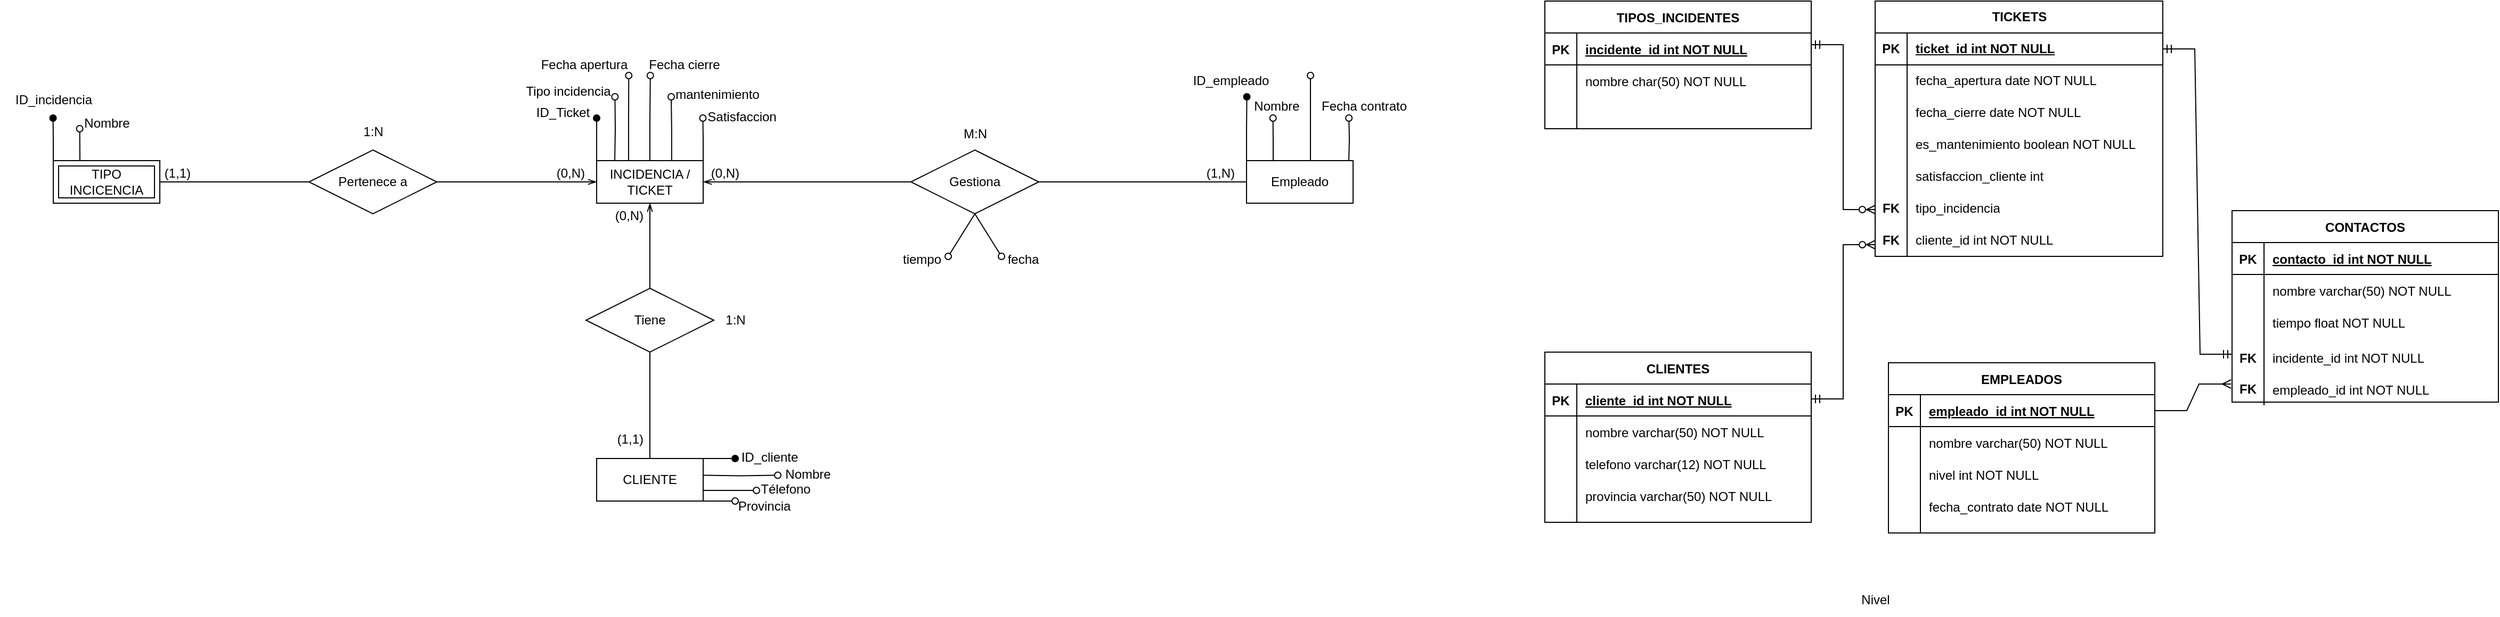 <mxfile version="26.0.16">
  <diagram id="R2lEEEUBdFMjLlhIrx00" name="Page-1">
    <mxGraphModel dx="2575" dy="442" grid="1" gridSize="10" guides="1" tooltips="1" connect="1" arrows="1" fold="1" page="1" pageScale="1" pageWidth="850" pageHeight="1100" math="0" shadow="0" extFonts="Permanent Marker^https://fonts.googleapis.com/css?family=Permanent+Marker">
      <root>
        <mxCell id="0" />
        <mxCell id="1" parent="0" />
        <mxCell id="C-vyLk0tnHw3VtMMgP7b-2" value="CLIENTES" style="shape=table;startSize=30;container=1;collapsible=1;childLayout=tableLayout;fixedRows=1;rowLines=0;fontStyle=1;align=center;resizeLast=1;" parent="1" vertex="1">
          <mxGeometry x="-200" y="430" width="250" height="160" as="geometry" />
        </mxCell>
        <mxCell id="C-vyLk0tnHw3VtMMgP7b-3" value="" style="shape=partialRectangle;collapsible=0;dropTarget=0;pointerEvents=0;fillColor=none;points=[[0,0.5],[1,0.5]];portConstraint=eastwest;top=0;left=0;right=0;bottom=1;" parent="C-vyLk0tnHw3VtMMgP7b-2" vertex="1">
          <mxGeometry y="30" width="250" height="30" as="geometry" />
        </mxCell>
        <mxCell id="C-vyLk0tnHw3VtMMgP7b-4" value="PK" style="shape=partialRectangle;overflow=hidden;connectable=0;fillColor=none;top=0;left=0;bottom=0;right=0;fontStyle=1;" parent="C-vyLk0tnHw3VtMMgP7b-3" vertex="1">
          <mxGeometry width="30" height="30" as="geometry">
            <mxRectangle width="30" height="30" as="alternateBounds" />
          </mxGeometry>
        </mxCell>
        <mxCell id="C-vyLk0tnHw3VtMMgP7b-5" value="cliente_id int NOT NULL" style="shape=partialRectangle;overflow=hidden;connectable=0;fillColor=none;top=0;left=0;bottom=0;right=0;align=left;spacingLeft=6;fontStyle=5;" parent="C-vyLk0tnHw3VtMMgP7b-3" vertex="1">
          <mxGeometry x="30" width="220" height="30" as="geometry">
            <mxRectangle width="220" height="30" as="alternateBounds" />
          </mxGeometry>
        </mxCell>
        <mxCell id="C-vyLk0tnHw3VtMMgP7b-6" value="" style="shape=partialRectangle;collapsible=0;dropTarget=0;pointerEvents=0;fillColor=none;points=[[0,0.5],[1,0.5]];portConstraint=eastwest;top=0;left=0;right=0;bottom=0;" parent="C-vyLk0tnHw3VtMMgP7b-2" vertex="1">
          <mxGeometry y="60" width="250" height="30" as="geometry" />
        </mxCell>
        <mxCell id="C-vyLk0tnHw3VtMMgP7b-7" value="" style="shape=partialRectangle;overflow=hidden;connectable=0;fillColor=none;top=0;left=0;bottom=0;right=0;" parent="C-vyLk0tnHw3VtMMgP7b-6" vertex="1">
          <mxGeometry width="30" height="30" as="geometry">
            <mxRectangle width="30" height="30" as="alternateBounds" />
          </mxGeometry>
        </mxCell>
        <mxCell id="C-vyLk0tnHw3VtMMgP7b-8" value="nombre varchar(50) NOT NULL" style="shape=partialRectangle;overflow=hidden;connectable=0;fillColor=none;top=0;left=0;bottom=0;right=0;align=left;spacingLeft=6;" parent="C-vyLk0tnHw3VtMMgP7b-6" vertex="1">
          <mxGeometry x="30" width="220" height="30" as="geometry">
            <mxRectangle width="220" height="30" as="alternateBounds" />
          </mxGeometry>
        </mxCell>
        <mxCell id="C-vyLk0tnHw3VtMMgP7b-9" value="" style="shape=partialRectangle;collapsible=0;dropTarget=0;pointerEvents=0;fillColor=none;points=[[0,0.5],[1,0.5]];portConstraint=eastwest;top=0;left=0;right=0;bottom=0;" parent="C-vyLk0tnHw3VtMMgP7b-2" vertex="1">
          <mxGeometry y="90" width="250" height="30" as="geometry" />
        </mxCell>
        <mxCell id="C-vyLk0tnHw3VtMMgP7b-10" value="" style="shape=partialRectangle;overflow=hidden;connectable=0;fillColor=none;top=0;left=0;bottom=0;right=0;" parent="C-vyLk0tnHw3VtMMgP7b-9" vertex="1">
          <mxGeometry width="30" height="30" as="geometry">
            <mxRectangle width="30" height="30" as="alternateBounds" />
          </mxGeometry>
        </mxCell>
        <mxCell id="C-vyLk0tnHw3VtMMgP7b-11" value="telefono varchar(12) NOT NULL" style="shape=partialRectangle;overflow=hidden;connectable=0;fillColor=none;top=0;left=0;bottom=0;right=0;align=left;spacingLeft=6;" parent="C-vyLk0tnHw3VtMMgP7b-9" vertex="1">
          <mxGeometry x="30" width="220" height="30" as="geometry">
            <mxRectangle width="220" height="30" as="alternateBounds" />
          </mxGeometry>
        </mxCell>
        <mxCell id="B4G8lq1qEsqxErbtGo6q-1" value="TICKETS" style="shape=table;startSize=30;container=1;collapsible=1;childLayout=tableLayout;fixedRows=1;rowLines=0;fontStyle=1;align=center;resizeLast=1;html=1;" parent="1" vertex="1">
          <mxGeometry x="110" y="100" width="270" height="240" as="geometry" />
        </mxCell>
        <mxCell id="B4G8lq1qEsqxErbtGo6q-2" value="" style="shape=tableRow;horizontal=0;startSize=0;swimlaneHead=0;swimlaneBody=0;fillColor=none;collapsible=0;dropTarget=0;points=[[0,0.5],[1,0.5]];portConstraint=eastwest;top=0;left=0;right=0;bottom=1;" parent="B4G8lq1qEsqxErbtGo6q-1" vertex="1">
          <mxGeometry y="30" width="270" height="30" as="geometry" />
        </mxCell>
        <mxCell id="B4G8lq1qEsqxErbtGo6q-3" value="PK" style="shape=partialRectangle;connectable=0;fillColor=none;top=0;left=0;bottom=0;right=0;fontStyle=1;overflow=hidden;whiteSpace=wrap;html=1;" parent="B4G8lq1qEsqxErbtGo6q-2" vertex="1">
          <mxGeometry width="30" height="30" as="geometry">
            <mxRectangle width="30" height="30" as="alternateBounds" />
          </mxGeometry>
        </mxCell>
        <mxCell id="B4G8lq1qEsqxErbtGo6q-4" value="ticket_id int NOT NULL" style="shape=partialRectangle;connectable=0;fillColor=none;top=0;left=0;bottom=0;right=0;align=left;spacingLeft=6;fontStyle=5;overflow=hidden;whiteSpace=wrap;html=1;" parent="B4G8lq1qEsqxErbtGo6q-2" vertex="1">
          <mxGeometry x="30" width="240" height="30" as="geometry">
            <mxRectangle width="240" height="30" as="alternateBounds" />
          </mxGeometry>
        </mxCell>
        <mxCell id="B4G8lq1qEsqxErbtGo6q-5" value="" style="shape=tableRow;horizontal=0;startSize=0;swimlaneHead=0;swimlaneBody=0;fillColor=none;collapsible=0;dropTarget=0;points=[[0,0.5],[1,0.5]];portConstraint=eastwest;top=0;left=0;right=0;bottom=0;" parent="B4G8lq1qEsqxErbtGo6q-1" vertex="1">
          <mxGeometry y="60" width="270" height="30" as="geometry" />
        </mxCell>
        <mxCell id="B4G8lq1qEsqxErbtGo6q-6" value="" style="shape=partialRectangle;connectable=0;fillColor=none;top=0;left=0;bottom=0;right=0;editable=1;overflow=hidden;whiteSpace=wrap;html=1;" parent="B4G8lq1qEsqxErbtGo6q-5" vertex="1">
          <mxGeometry width="30" height="30" as="geometry">
            <mxRectangle width="30" height="30" as="alternateBounds" />
          </mxGeometry>
        </mxCell>
        <mxCell id="B4G8lq1qEsqxErbtGo6q-7" value="fecha_apertura date NOT NULL" style="shape=partialRectangle;connectable=0;fillColor=none;top=0;left=0;bottom=0;right=0;align=left;spacingLeft=6;overflow=hidden;whiteSpace=wrap;html=1;" parent="B4G8lq1qEsqxErbtGo6q-5" vertex="1">
          <mxGeometry x="30" width="240" height="30" as="geometry">
            <mxRectangle width="240" height="30" as="alternateBounds" />
          </mxGeometry>
        </mxCell>
        <mxCell id="B4G8lq1qEsqxErbtGo6q-8" value="" style="shape=tableRow;horizontal=0;startSize=0;swimlaneHead=0;swimlaneBody=0;fillColor=none;collapsible=0;dropTarget=0;points=[[0,0.5],[1,0.5]];portConstraint=eastwest;top=0;left=0;right=0;bottom=0;" parent="B4G8lq1qEsqxErbtGo6q-1" vertex="1">
          <mxGeometry y="90" width="270" height="30" as="geometry" />
        </mxCell>
        <mxCell id="B4G8lq1qEsqxErbtGo6q-9" value="" style="shape=partialRectangle;connectable=0;fillColor=none;top=0;left=0;bottom=0;right=0;editable=1;overflow=hidden;whiteSpace=wrap;html=1;" parent="B4G8lq1qEsqxErbtGo6q-8" vertex="1">
          <mxGeometry width="30" height="30" as="geometry">
            <mxRectangle width="30" height="30" as="alternateBounds" />
          </mxGeometry>
        </mxCell>
        <mxCell id="B4G8lq1qEsqxErbtGo6q-10" value="fecha_cierre date NOT NULL" style="shape=partialRectangle;connectable=0;fillColor=none;top=0;left=0;bottom=0;right=0;align=left;spacingLeft=6;overflow=hidden;whiteSpace=wrap;html=1;" parent="B4G8lq1qEsqxErbtGo6q-8" vertex="1">
          <mxGeometry x="30" width="240" height="30" as="geometry">
            <mxRectangle width="240" height="30" as="alternateBounds" />
          </mxGeometry>
        </mxCell>
        <mxCell id="B4G8lq1qEsqxErbtGo6q-11" value="" style="shape=tableRow;horizontal=0;startSize=0;swimlaneHead=0;swimlaneBody=0;fillColor=none;collapsible=0;dropTarget=0;points=[[0,0.5],[1,0.5]];portConstraint=eastwest;top=0;left=0;right=0;bottom=0;" parent="B4G8lq1qEsqxErbtGo6q-1" vertex="1">
          <mxGeometry y="120" width="270" height="30" as="geometry" />
        </mxCell>
        <mxCell id="B4G8lq1qEsqxErbtGo6q-12" value="" style="shape=partialRectangle;connectable=0;fillColor=none;top=0;left=0;bottom=0;right=0;editable=1;overflow=hidden;whiteSpace=wrap;html=1;" parent="B4G8lq1qEsqxErbtGo6q-11" vertex="1">
          <mxGeometry width="30" height="30" as="geometry">
            <mxRectangle width="30" height="30" as="alternateBounds" />
          </mxGeometry>
        </mxCell>
        <mxCell id="B4G8lq1qEsqxErbtGo6q-13" value="es_mantenimiento boolean NOT NULL" style="shape=partialRectangle;connectable=0;fillColor=none;top=0;left=0;bottom=0;right=0;align=left;spacingLeft=6;overflow=hidden;whiteSpace=wrap;html=1;" parent="B4G8lq1qEsqxErbtGo6q-11" vertex="1">
          <mxGeometry x="30" width="240" height="30" as="geometry">
            <mxRectangle width="240" height="30" as="alternateBounds" />
          </mxGeometry>
        </mxCell>
        <mxCell id="B4G8lq1qEsqxErbtGo6q-14" value="" style="shape=tableRow;horizontal=0;startSize=0;swimlaneHead=0;swimlaneBody=0;fillColor=none;collapsible=0;dropTarget=0;points=[[0,0.5],[1,0.5]];portConstraint=eastwest;top=0;left=0;right=0;bottom=0;" parent="1" vertex="1">
          <mxGeometry x="110" y="250" width="270" height="30" as="geometry" />
        </mxCell>
        <mxCell id="B4G8lq1qEsqxErbtGo6q-15" value="" style="shape=partialRectangle;connectable=0;fillColor=none;top=0;left=0;bottom=0;right=0;editable=1;overflow=hidden;whiteSpace=wrap;html=1;" parent="B4G8lq1qEsqxErbtGo6q-14" vertex="1">
          <mxGeometry width="30" height="30" as="geometry">
            <mxRectangle width="30" height="30" as="alternateBounds" />
          </mxGeometry>
        </mxCell>
        <mxCell id="B4G8lq1qEsqxErbtGo6q-16" value="satisfaccion_cliente int" style="shape=partialRectangle;connectable=0;fillColor=none;top=0;left=0;bottom=0;right=0;align=left;spacingLeft=6;overflow=hidden;whiteSpace=wrap;html=1;" parent="B4G8lq1qEsqxErbtGo6q-14" vertex="1">
          <mxGeometry x="30" width="240" height="30" as="geometry">
            <mxRectangle width="240" height="30" as="alternateBounds" />
          </mxGeometry>
        </mxCell>
        <mxCell id="B4G8lq1qEsqxErbtGo6q-17" value="" style="line;strokeWidth=1;rotatable=0;dashed=0;labelPosition=right;align=left;verticalAlign=middle;spacingTop=0;spacingLeft=6;points=[];portConstraint=eastwest;direction=south;" parent="1" vertex="1">
          <mxGeometry x="105" y="250" width="70" height="90" as="geometry" />
        </mxCell>
        <mxCell id="B4G8lq1qEsqxErbtGo6q-18" value="tipo_incidencia" style="shape=partialRectangle;connectable=0;fillColor=none;top=0;left=0;bottom=0;right=0;align=left;spacingLeft=6;overflow=hidden;whiteSpace=wrap;html=1;" parent="1" vertex="1">
          <mxGeometry x="140" y="280" width="240" height="30" as="geometry">
            <mxRectangle width="240" height="30" as="alternateBounds" />
          </mxGeometry>
        </mxCell>
        <mxCell id="B4G8lq1qEsqxErbtGo6q-19" value="FK" style="shape=partialRectangle;connectable=0;fillColor=none;top=0;left=0;bottom=0;right=0;fontStyle=1;overflow=hidden;whiteSpace=wrap;html=1;" parent="1" vertex="1">
          <mxGeometry x="110" y="280" width="30" height="30" as="geometry">
            <mxRectangle width="30" height="30" as="alternateBounds" />
          </mxGeometry>
        </mxCell>
        <mxCell id="B4G8lq1qEsqxErbtGo6q-20" value="cliente_id int NOT NULL" style="shape=partialRectangle;connectable=0;fillColor=none;top=0;left=0;bottom=0;right=0;align=left;spacingLeft=6;overflow=hidden;whiteSpace=wrap;html=1;" parent="1" vertex="1">
          <mxGeometry x="140" y="310" width="240" height="30" as="geometry">
            <mxRectangle width="240" height="30" as="alternateBounds" />
          </mxGeometry>
        </mxCell>
        <mxCell id="B4G8lq1qEsqxErbtGo6q-25" value="FK" style="shape=partialRectangle;connectable=0;fillColor=none;top=0;left=0;bottom=0;right=0;fontStyle=1;overflow=hidden;whiteSpace=wrap;html=1;" parent="1" vertex="1">
          <mxGeometry x="110" y="310" width="30" height="30" as="geometry">
            <mxRectangle width="30" height="30" as="alternateBounds" />
          </mxGeometry>
        </mxCell>
        <mxCell id="B4G8lq1qEsqxErbtGo6q-29" value="" style="edgeStyle=entityRelationEdgeStyle;fontSize=12;html=1;endArrow=ERzeroToMany;startArrow=ERmandOne;rounded=0;exitX=1;exitY=0.5;exitDx=0;exitDy=0;" parent="1" edge="1">
          <mxGeometry width="100" height="100" relative="1" as="geometry">
            <mxPoint x="50" y="474.0" as="sourcePoint" />
            <mxPoint x="110" y="329" as="targetPoint" />
            <Array as="points">
              <mxPoint x="185" y="299.0" />
              <mxPoint x="100" y="279.0" />
            </Array>
          </mxGeometry>
        </mxCell>
        <mxCell id="B4G8lq1qEsqxErbtGo6q-30" value="" style="line;strokeWidth=1;rotatable=0;dashed=0;labelPosition=right;align=left;verticalAlign=middle;spacingTop=0;spacingLeft=6;points=[];portConstraint=eastwest;direction=south;" parent="1" vertex="1">
          <mxGeometry x="-205" y="500" width="70" height="90" as="geometry" />
        </mxCell>
        <mxCell id="B4G8lq1qEsqxErbtGo6q-31" value="provincia varchar(50) NOT NULL" style="shape=partialRectangle;overflow=hidden;connectable=0;fillColor=none;top=0;left=0;bottom=0;right=0;align=left;spacingLeft=6;" parent="1" vertex="1">
          <mxGeometry x="-170" y="550" width="220" height="30" as="geometry">
            <mxRectangle width="220" height="30" as="alternateBounds" />
          </mxGeometry>
        </mxCell>
        <mxCell id="B4G8lq1qEsqxErbtGo6q-32" value="EMPLEADOS" style="shape=table;startSize=30;container=1;collapsible=1;childLayout=tableLayout;fixedRows=1;rowLines=0;fontStyle=1;align=center;resizeLast=1;" parent="1" vertex="1">
          <mxGeometry x="122.5" y="440" width="250" height="160" as="geometry" />
        </mxCell>
        <mxCell id="B4G8lq1qEsqxErbtGo6q-33" value="" style="shape=partialRectangle;collapsible=0;dropTarget=0;pointerEvents=0;fillColor=none;points=[[0,0.5],[1,0.5]];portConstraint=eastwest;top=0;left=0;right=0;bottom=1;" parent="B4G8lq1qEsqxErbtGo6q-32" vertex="1">
          <mxGeometry y="30" width="250" height="30" as="geometry" />
        </mxCell>
        <mxCell id="B4G8lq1qEsqxErbtGo6q-34" value="PK" style="shape=partialRectangle;overflow=hidden;connectable=0;fillColor=none;top=0;left=0;bottom=0;right=0;fontStyle=1;" parent="B4G8lq1qEsqxErbtGo6q-33" vertex="1">
          <mxGeometry width="30" height="30" as="geometry">
            <mxRectangle width="30" height="30" as="alternateBounds" />
          </mxGeometry>
        </mxCell>
        <mxCell id="B4G8lq1qEsqxErbtGo6q-35" value="empleado_id int NOT NULL" style="shape=partialRectangle;overflow=hidden;connectable=0;fillColor=none;top=0;left=0;bottom=0;right=0;align=left;spacingLeft=6;fontStyle=5;" parent="B4G8lq1qEsqxErbtGo6q-33" vertex="1">
          <mxGeometry x="30" width="220" height="30" as="geometry">
            <mxRectangle width="220" height="30" as="alternateBounds" />
          </mxGeometry>
        </mxCell>
        <mxCell id="B4G8lq1qEsqxErbtGo6q-36" value="" style="shape=partialRectangle;collapsible=0;dropTarget=0;pointerEvents=0;fillColor=none;points=[[0,0.5],[1,0.5]];portConstraint=eastwest;top=0;left=0;right=0;bottom=0;" parent="B4G8lq1qEsqxErbtGo6q-32" vertex="1">
          <mxGeometry y="60" width="250" height="30" as="geometry" />
        </mxCell>
        <mxCell id="B4G8lq1qEsqxErbtGo6q-37" value="" style="shape=partialRectangle;overflow=hidden;connectable=0;fillColor=none;top=0;left=0;bottom=0;right=0;" parent="B4G8lq1qEsqxErbtGo6q-36" vertex="1">
          <mxGeometry width="30" height="30" as="geometry">
            <mxRectangle width="30" height="30" as="alternateBounds" />
          </mxGeometry>
        </mxCell>
        <mxCell id="B4G8lq1qEsqxErbtGo6q-38" value="nombre varchar(50) NOT NULL" style="shape=partialRectangle;overflow=hidden;connectable=0;fillColor=none;top=0;left=0;bottom=0;right=0;align=left;spacingLeft=6;" parent="B4G8lq1qEsqxErbtGo6q-36" vertex="1">
          <mxGeometry x="30" width="220" height="30" as="geometry">
            <mxRectangle width="220" height="30" as="alternateBounds" />
          </mxGeometry>
        </mxCell>
        <mxCell id="B4G8lq1qEsqxErbtGo6q-39" value="" style="shape=partialRectangle;collapsible=0;dropTarget=0;pointerEvents=0;fillColor=none;points=[[0,0.5],[1,0.5]];portConstraint=eastwest;top=0;left=0;right=0;bottom=0;" parent="B4G8lq1qEsqxErbtGo6q-32" vertex="1">
          <mxGeometry y="90" width="250" height="30" as="geometry" />
        </mxCell>
        <mxCell id="B4G8lq1qEsqxErbtGo6q-40" value="" style="shape=partialRectangle;overflow=hidden;connectable=0;fillColor=none;top=0;left=0;bottom=0;right=0;" parent="B4G8lq1qEsqxErbtGo6q-39" vertex="1">
          <mxGeometry width="30" height="30" as="geometry">
            <mxRectangle width="30" height="30" as="alternateBounds" />
          </mxGeometry>
        </mxCell>
        <mxCell id="B4G8lq1qEsqxErbtGo6q-41" value="nivel int NOT NULL" style="shape=partialRectangle;overflow=hidden;connectable=0;fillColor=none;top=0;left=0;bottom=0;right=0;align=left;spacingLeft=6;" parent="B4G8lq1qEsqxErbtGo6q-39" vertex="1">
          <mxGeometry x="30" width="220" height="30" as="geometry">
            <mxRectangle width="220" height="30" as="alternateBounds" />
          </mxGeometry>
        </mxCell>
        <mxCell id="B4G8lq1qEsqxErbtGo6q-42" value="" style="line;strokeWidth=1;rotatable=0;dashed=0;labelPosition=right;align=left;verticalAlign=middle;spacingTop=0;spacingLeft=6;points=[];portConstraint=eastwest;direction=south;" parent="1" vertex="1">
          <mxGeometry x="117.5" y="510" width="70" height="90" as="geometry" />
        </mxCell>
        <mxCell id="B4G8lq1qEsqxErbtGo6q-43" value="fecha_contrato date NOT NULL" style="shape=partialRectangle;overflow=hidden;connectable=0;fillColor=none;top=0;left=0;bottom=0;right=0;align=left;spacingLeft=6;" parent="1" vertex="1">
          <mxGeometry x="152.5" y="560" width="220" height="30" as="geometry">
            <mxRectangle width="220" height="30" as="alternateBounds" />
          </mxGeometry>
        </mxCell>
        <mxCell id="B4G8lq1qEsqxErbtGo6q-44" value="TIPOS_INCIDENTES" style="shape=table;startSize=30;container=1;collapsible=1;childLayout=tableLayout;fixedRows=1;rowLines=0;fontStyle=1;align=center;resizeLast=1;" parent="1" vertex="1">
          <mxGeometry x="-200" y="100" width="250" height="120" as="geometry" />
        </mxCell>
        <mxCell id="B4G8lq1qEsqxErbtGo6q-45" value="" style="shape=partialRectangle;collapsible=0;dropTarget=0;pointerEvents=0;fillColor=none;points=[[0,0.5],[1,0.5]];portConstraint=eastwest;top=0;left=0;right=0;bottom=1;" parent="B4G8lq1qEsqxErbtGo6q-44" vertex="1">
          <mxGeometry y="30" width="250" height="30" as="geometry" />
        </mxCell>
        <mxCell id="B4G8lq1qEsqxErbtGo6q-46" value="PK" style="shape=partialRectangle;overflow=hidden;connectable=0;fillColor=none;top=0;left=0;bottom=0;right=0;fontStyle=1;" parent="B4G8lq1qEsqxErbtGo6q-45" vertex="1">
          <mxGeometry width="30" height="30" as="geometry">
            <mxRectangle width="30" height="30" as="alternateBounds" />
          </mxGeometry>
        </mxCell>
        <mxCell id="B4G8lq1qEsqxErbtGo6q-47" value="incidente_id int NOT NULL" style="shape=partialRectangle;overflow=hidden;connectable=0;fillColor=none;top=0;left=0;bottom=0;right=0;align=left;spacingLeft=6;fontStyle=5;" parent="B4G8lq1qEsqxErbtGo6q-45" vertex="1">
          <mxGeometry x="30" width="220" height="30" as="geometry">
            <mxRectangle width="220" height="30" as="alternateBounds" />
          </mxGeometry>
        </mxCell>
        <mxCell id="B4G8lq1qEsqxErbtGo6q-48" value="" style="shape=partialRectangle;collapsible=0;dropTarget=0;pointerEvents=0;fillColor=none;points=[[0,0.5],[1,0.5]];portConstraint=eastwest;top=0;left=0;right=0;bottom=0;" parent="B4G8lq1qEsqxErbtGo6q-44" vertex="1">
          <mxGeometry y="60" width="250" height="30" as="geometry" />
        </mxCell>
        <mxCell id="B4G8lq1qEsqxErbtGo6q-49" value="" style="shape=partialRectangle;overflow=hidden;connectable=0;fillColor=none;top=0;left=0;bottom=0;right=0;" parent="B4G8lq1qEsqxErbtGo6q-48" vertex="1">
          <mxGeometry width="30" height="30" as="geometry">
            <mxRectangle width="30" height="30" as="alternateBounds" />
          </mxGeometry>
        </mxCell>
        <mxCell id="B4G8lq1qEsqxErbtGo6q-50" value="nombre char(50) NOT NULL" style="shape=partialRectangle;overflow=hidden;connectable=0;fillColor=none;top=0;left=0;bottom=0;right=0;align=left;spacingLeft=6;" parent="B4G8lq1qEsqxErbtGo6q-48" vertex="1">
          <mxGeometry x="30" width="220" height="30" as="geometry">
            <mxRectangle width="220" height="30" as="alternateBounds" />
          </mxGeometry>
        </mxCell>
        <mxCell id="B4G8lq1qEsqxErbtGo6q-51" value="" style="shape=partialRectangle;collapsible=0;dropTarget=0;pointerEvents=0;fillColor=none;points=[[0,0.5],[1,0.5]];portConstraint=eastwest;top=0;left=0;right=0;bottom=0;" parent="B4G8lq1qEsqxErbtGo6q-44" vertex="1">
          <mxGeometry y="90" width="250" height="30" as="geometry" />
        </mxCell>
        <mxCell id="B4G8lq1qEsqxErbtGo6q-52" value="" style="shape=partialRectangle;overflow=hidden;connectable=0;fillColor=none;top=0;left=0;bottom=0;right=0;" parent="B4G8lq1qEsqxErbtGo6q-51" vertex="1">
          <mxGeometry width="30" height="30" as="geometry">
            <mxRectangle width="30" height="30" as="alternateBounds" />
          </mxGeometry>
        </mxCell>
        <mxCell id="B4G8lq1qEsqxErbtGo6q-53" value="" style="shape=partialRectangle;overflow=hidden;connectable=0;fillColor=none;top=0;left=0;bottom=0;right=0;align=left;spacingLeft=6;" parent="B4G8lq1qEsqxErbtGo6q-51" vertex="1">
          <mxGeometry x="30" width="220" height="30" as="geometry">
            <mxRectangle width="220" height="30" as="alternateBounds" />
          </mxGeometry>
        </mxCell>
        <mxCell id="B4G8lq1qEsqxErbtGo6q-56" value="" style="edgeStyle=entityRelationEdgeStyle;fontSize=12;html=1;endArrow=ERzeroToMany;startArrow=ERmandOne;rounded=0;exitX=1;exitY=0.5;exitDx=0;exitDy=0;" parent="1" edge="1">
          <mxGeometry width="100" height="100" relative="1" as="geometry">
            <mxPoint x="50" y="141" as="sourcePoint" />
            <mxPoint x="110" y="296" as="targetPoint" />
            <Array as="points">
              <mxPoint x="155" y="256.0" />
              <mxPoint x="70" y="236.0" />
            </Array>
          </mxGeometry>
        </mxCell>
        <mxCell id="B4G8lq1qEsqxErbtGo6q-57" value="CONTACTOS" style="shape=table;startSize=30;container=1;collapsible=1;childLayout=tableLayout;fixedRows=1;rowLines=0;fontStyle=1;align=center;resizeLast=1;" parent="1" vertex="1">
          <mxGeometry x="445" y="297" width="250" height="180" as="geometry" />
        </mxCell>
        <mxCell id="B4G8lq1qEsqxErbtGo6q-58" value="" style="shape=partialRectangle;collapsible=0;dropTarget=0;pointerEvents=0;fillColor=none;points=[[0,0.5],[1,0.5]];portConstraint=eastwest;top=0;left=0;right=0;bottom=1;" parent="B4G8lq1qEsqxErbtGo6q-57" vertex="1">
          <mxGeometry y="30" width="250" height="30" as="geometry" />
        </mxCell>
        <mxCell id="B4G8lq1qEsqxErbtGo6q-59" value="PK" style="shape=partialRectangle;overflow=hidden;connectable=0;fillColor=none;top=0;left=0;bottom=0;right=0;fontStyle=1;" parent="B4G8lq1qEsqxErbtGo6q-58" vertex="1">
          <mxGeometry width="30" height="30" as="geometry">
            <mxRectangle width="30" height="30" as="alternateBounds" />
          </mxGeometry>
        </mxCell>
        <mxCell id="B4G8lq1qEsqxErbtGo6q-60" value="contacto_id int NOT NULL" style="shape=partialRectangle;overflow=hidden;connectable=0;fillColor=none;top=0;left=0;bottom=0;right=0;align=left;spacingLeft=6;fontStyle=5;" parent="B4G8lq1qEsqxErbtGo6q-58" vertex="1">
          <mxGeometry x="30" width="220" height="30" as="geometry">
            <mxRectangle width="220" height="30" as="alternateBounds" />
          </mxGeometry>
        </mxCell>
        <mxCell id="B4G8lq1qEsqxErbtGo6q-61" value="" style="shape=partialRectangle;collapsible=0;dropTarget=0;pointerEvents=0;fillColor=none;points=[[0,0.5],[1,0.5]];portConstraint=eastwest;top=0;left=0;right=0;bottom=0;" parent="B4G8lq1qEsqxErbtGo6q-57" vertex="1">
          <mxGeometry y="60" width="250" height="30" as="geometry" />
        </mxCell>
        <mxCell id="B4G8lq1qEsqxErbtGo6q-62" value="" style="shape=partialRectangle;overflow=hidden;connectable=0;fillColor=none;top=0;left=0;bottom=0;right=0;" parent="B4G8lq1qEsqxErbtGo6q-61" vertex="1">
          <mxGeometry width="30" height="30" as="geometry">
            <mxRectangle width="30" height="30" as="alternateBounds" />
          </mxGeometry>
        </mxCell>
        <mxCell id="B4G8lq1qEsqxErbtGo6q-63" value="nombre varchar(50) NOT NULL" style="shape=partialRectangle;overflow=hidden;connectable=0;fillColor=none;top=0;left=0;bottom=0;right=0;align=left;spacingLeft=6;" parent="B4G8lq1qEsqxErbtGo6q-61" vertex="1">
          <mxGeometry x="30" width="220" height="30" as="geometry">
            <mxRectangle width="220" height="30" as="alternateBounds" />
          </mxGeometry>
        </mxCell>
        <mxCell id="B4G8lq1qEsqxErbtGo6q-64" value="" style="shape=partialRectangle;collapsible=0;dropTarget=0;pointerEvents=0;fillColor=none;points=[[0,0.5],[1,0.5]];portConstraint=eastwest;top=0;left=0;right=0;bottom=0;" parent="B4G8lq1qEsqxErbtGo6q-57" vertex="1">
          <mxGeometry y="90" width="250" height="30" as="geometry" />
        </mxCell>
        <mxCell id="B4G8lq1qEsqxErbtGo6q-65" value="" style="shape=partialRectangle;overflow=hidden;connectable=0;fillColor=none;top=0;left=0;bottom=0;right=0;" parent="B4G8lq1qEsqxErbtGo6q-64" vertex="1">
          <mxGeometry width="30" height="30" as="geometry">
            <mxRectangle width="30" height="30" as="alternateBounds" />
          </mxGeometry>
        </mxCell>
        <mxCell id="B4G8lq1qEsqxErbtGo6q-66" value="tiempo float NOT NULL" style="shape=partialRectangle;overflow=hidden;connectable=0;fillColor=none;top=0;left=0;bottom=0;right=0;align=left;spacingLeft=6;" parent="B4G8lq1qEsqxErbtGo6q-64" vertex="1">
          <mxGeometry x="30" width="220" height="30" as="geometry">
            <mxRectangle width="220" height="30" as="alternateBounds" />
          </mxGeometry>
        </mxCell>
        <mxCell id="B4G8lq1qEsqxErbtGo6q-67" value="" style="line;strokeWidth=1;rotatable=0;dashed=0;labelPosition=right;align=left;verticalAlign=middle;spacingTop=0;spacingLeft=6;points=[];portConstraint=eastwest;direction=south;" parent="1" vertex="1">
          <mxGeometry x="440" y="370" width="70" height="110" as="geometry" />
        </mxCell>
        <mxCell id="B4G8lq1qEsqxErbtGo6q-68" value="incidente_id int NOT NULL" style="shape=partialRectangle;overflow=hidden;connectable=0;fillColor=none;top=0;left=0;bottom=0;right=0;align=left;spacingLeft=6;" parent="1" vertex="1">
          <mxGeometry x="475" y="420" width="220" height="30" as="geometry">
            <mxRectangle width="220" height="30" as="alternateBounds" />
          </mxGeometry>
        </mxCell>
        <mxCell id="B4G8lq1qEsqxErbtGo6q-69" value="empleado_id int NOT NULL" style="shape=partialRectangle;overflow=hidden;connectable=0;fillColor=none;top=0;left=0;bottom=0;right=0;align=left;spacingLeft=6;" parent="1" vertex="1">
          <mxGeometry x="475" y="450" width="220" height="30" as="geometry">
            <mxRectangle width="220" height="30" as="alternateBounds" />
          </mxGeometry>
        </mxCell>
        <mxCell id="B4G8lq1qEsqxErbtGo6q-70" value="FK" style="shape=partialRectangle;connectable=0;fillColor=none;top=0;left=0;bottom=0;right=0;fontStyle=1;overflow=hidden;whiteSpace=wrap;html=1;" parent="1" vertex="1">
          <mxGeometry x="445" y="450" width="30" height="30" as="geometry">
            <mxRectangle width="30" height="30" as="alternateBounds" />
          </mxGeometry>
        </mxCell>
        <mxCell id="BNmBC-de39tePwoAS77N-25" style="edgeStyle=orthogonalEdgeStyle;rounded=0;orthogonalLoop=1;jettySize=auto;html=1;exitX=0;exitY=0;exitDx=0;exitDy=0;endArrow=oval;endFill=1;" parent="1" source="BNmBC-de39tePwoAS77N-1" edge="1">
          <mxGeometry relative="1" as="geometry">
            <mxPoint x="-1090" y="210" as="targetPoint" />
          </mxGeometry>
        </mxCell>
        <mxCell id="BNmBC-de39tePwoAS77N-27" style="edgeStyle=orthogonalEdgeStyle;rounded=0;orthogonalLoop=1;jettySize=auto;html=1;exitX=0.25;exitY=0;exitDx=0;exitDy=0;endArrow=oval;endFill=0;" parent="1" edge="1">
          <mxGeometry relative="1" as="geometry">
            <mxPoint x="-1059.857" y="170" as="targetPoint" />
            <mxPoint x="-1060" y="250" as="sourcePoint" />
            <Array as="points">
              <mxPoint x="-1060" y="210" />
              <mxPoint x="-1060" y="210" />
            </Array>
          </mxGeometry>
        </mxCell>
        <mxCell id="BNmBC-de39tePwoAS77N-34" style="edgeStyle=orthogonalEdgeStyle;rounded=0;orthogonalLoop=1;jettySize=auto;html=1;exitX=0.5;exitY=0;exitDx=0;exitDy=0;endArrow=oval;endFill=0;" parent="1" source="BNmBC-de39tePwoAS77N-1" edge="1">
          <mxGeometry relative="1" as="geometry">
            <mxPoint x="-1039.6" y="170" as="targetPoint" />
          </mxGeometry>
        </mxCell>
        <mxCell id="BNmBC-de39tePwoAS77N-36" style="edgeStyle=orthogonalEdgeStyle;rounded=0;orthogonalLoop=1;jettySize=auto;html=1;exitX=0.704;exitY=0.009;exitDx=0;exitDy=0;endArrow=oval;endFill=0;exitPerimeter=0;" parent="1" source="BNmBC-de39tePwoAS77N-1" edge="1">
          <mxGeometry relative="1" as="geometry">
            <mxPoint x="-1020" y="190" as="targetPoint" />
          </mxGeometry>
        </mxCell>
        <mxCell id="BNmBC-de39tePwoAS77N-39" style="edgeStyle=orthogonalEdgeStyle;rounded=0;orthogonalLoop=1;jettySize=auto;html=1;exitX=0.108;exitY=0.02;exitDx=0;exitDy=0;exitPerimeter=0;endArrow=oval;endFill=0;" parent="1" edge="1">
          <mxGeometry relative="1" as="geometry">
            <mxPoint x="-1072.8" y="190" as="targetPoint" />
            <mxPoint x="-1073.0" y="250.8" as="sourcePoint" />
          </mxGeometry>
        </mxCell>
        <mxCell id="BNmBC-de39tePwoAS77N-69" style="edgeStyle=orthogonalEdgeStyle;rounded=0;orthogonalLoop=1;jettySize=auto;html=1;exitX=1;exitY=0;exitDx=0;exitDy=0;endArrow=oval;endFill=0;" parent="1" source="BNmBC-de39tePwoAS77N-1" edge="1">
          <mxGeometry relative="1" as="geometry">
            <mxPoint x="-990.286" y="210" as="targetPoint" />
          </mxGeometry>
        </mxCell>
        <mxCell id="BNmBC-de39tePwoAS77N-1" value="INCIDENCIA / TICKET" style="whiteSpace=wrap;html=1;align=center;" parent="1" vertex="1">
          <mxGeometry x="-1090" y="250" width="100" height="40" as="geometry" />
        </mxCell>
        <mxCell id="BNmBC-de39tePwoAS77N-2" value="Gestiona" style="shape=rhombus;perimeter=rhombusPerimeter;whiteSpace=wrap;html=1;align=center;" parent="1" vertex="1">
          <mxGeometry x="-795" y="240" width="120" height="60" as="geometry" />
        </mxCell>
        <mxCell id="BNmBC-de39tePwoAS77N-31" style="edgeStyle=orthogonalEdgeStyle;rounded=0;orthogonalLoop=1;jettySize=auto;html=1;exitX=0;exitY=0;exitDx=0;exitDy=0;endArrow=oval;endFill=1;" parent="1" source="BNmBC-de39tePwoAS77N-3" edge="1">
          <mxGeometry relative="1" as="geometry">
            <mxPoint x="-479.714" y="190" as="targetPoint" />
          </mxGeometry>
        </mxCell>
        <mxCell id="BNmBC-de39tePwoAS77N-58" style="edgeStyle=orthogonalEdgeStyle;rounded=0;orthogonalLoop=1;jettySize=auto;html=1;exitX=0.25;exitY=0;exitDx=0;exitDy=0;endArrow=oval;endFill=0;" parent="1" source="BNmBC-de39tePwoAS77N-3" edge="1">
          <mxGeometry relative="1" as="geometry">
            <mxPoint x="-455.171" y="210" as="targetPoint" />
          </mxGeometry>
        </mxCell>
        <mxCell id="BNmBC-de39tePwoAS77N-59" style="edgeStyle=orthogonalEdgeStyle;rounded=0;orthogonalLoop=1;jettySize=auto;html=1;exitX=0.5;exitY=0;exitDx=0;exitDy=0;endArrow=oval;endFill=0;" parent="1" edge="1">
          <mxGeometry relative="1" as="geometry">
            <mxPoint x="-420" y="170" as="targetPoint" />
            <mxPoint x="-417" y="250" as="sourcePoint" />
            <Array as="points">
              <mxPoint x="-417" y="251" />
              <mxPoint x="-420" y="251" />
            </Array>
          </mxGeometry>
        </mxCell>
        <mxCell id="BNmBC-de39tePwoAS77N-60" style="edgeStyle=orthogonalEdgeStyle;rounded=0;orthogonalLoop=1;jettySize=auto;html=1;exitX=0.75;exitY=0;exitDx=0;exitDy=0;endArrow=oval;endFill=0;" parent="1" edge="1">
          <mxGeometry relative="1" as="geometry">
            <mxPoint x="-383.927" y="210" as="targetPoint" />
            <mxPoint x="-384" y="250" as="sourcePoint" />
          </mxGeometry>
        </mxCell>
        <mxCell id="BNmBC-de39tePwoAS77N-3" value="Empleado" style="whiteSpace=wrap;html=1;align=center;" parent="1" vertex="1">
          <mxGeometry x="-480" y="250" width="100" height="40" as="geometry" />
        </mxCell>
        <mxCell id="BNmBC-de39tePwoAS77N-5" value="" style="endArrow=openThin;html=1;rounded=0;entryX=1;entryY=0.5;entryDx=0;entryDy=0;exitX=0;exitY=0.5;exitDx=0;exitDy=0;endFill=0;startFill=0;" parent="1" source="BNmBC-de39tePwoAS77N-2" target="BNmBC-de39tePwoAS77N-1" edge="1">
          <mxGeometry relative="1" as="geometry">
            <mxPoint x="-850" y="250" as="sourcePoint" />
            <mxPoint x="-950" y="250" as="targetPoint" />
          </mxGeometry>
        </mxCell>
        <mxCell id="BNmBC-de39tePwoAS77N-6" value="(0,N)" style="resizable=0;html=1;whiteSpace=wrap;align=right;verticalAlign=bottom;" parent="BNmBC-de39tePwoAS77N-5" connectable="0" vertex="1">
          <mxGeometry x="1" relative="1" as="geometry">
            <mxPoint x="35" as="offset" />
          </mxGeometry>
        </mxCell>
        <mxCell id="BNmBC-de39tePwoAS77N-7" value="" style="endArrow=none;html=1;rounded=0;entryX=0;entryY=0.5;entryDx=0;entryDy=0;" parent="1" source="BNmBC-de39tePwoAS77N-2" target="BNmBC-de39tePwoAS77N-3" edge="1">
          <mxGeometry relative="1" as="geometry">
            <mxPoint x="-675" y="270" as="sourcePoint" />
            <mxPoint x="-515" y="270" as="targetPoint" />
          </mxGeometry>
        </mxCell>
        <mxCell id="BNmBC-de39tePwoAS77N-8" value="(1,N)" style="resizable=0;html=1;whiteSpace=wrap;align=right;verticalAlign=bottom;" parent="BNmBC-de39tePwoAS77N-7" connectable="0" vertex="1">
          <mxGeometry x="1" relative="1" as="geometry">
            <mxPoint x="-10" as="offset" />
          </mxGeometry>
        </mxCell>
        <mxCell id="BNmBC-de39tePwoAS77N-50" style="edgeStyle=orthogonalEdgeStyle;rounded=0;orthogonalLoop=1;jettySize=auto;html=1;exitX=1;exitY=0;exitDx=0;exitDy=0;endArrow=oval;endFill=1;" parent="1" source="BNmBC-de39tePwoAS77N-9" edge="1">
          <mxGeometry relative="1" as="geometry">
            <mxPoint x="-960" y="529.795" as="targetPoint" />
          </mxGeometry>
        </mxCell>
        <mxCell id="BNmBC-de39tePwoAS77N-51" style="edgeStyle=orthogonalEdgeStyle;rounded=0;orthogonalLoop=1;jettySize=auto;html=1;exitX=1;exitY=0.25;exitDx=0;exitDy=0;endArrow=oval;endFill=0;" parent="1" edge="1">
          <mxGeometry relative="1" as="geometry">
            <mxPoint x="-920" y="545.751" as="targetPoint" />
            <mxPoint x="-990" y="545.7" as="sourcePoint" />
          </mxGeometry>
        </mxCell>
        <mxCell id="BNmBC-de39tePwoAS77N-54" style="edgeStyle=orthogonalEdgeStyle;rounded=0;orthogonalLoop=1;jettySize=auto;html=1;exitX=1;exitY=0.75;exitDx=0;exitDy=0;endArrow=oval;endFill=0;" parent="1" source="BNmBC-de39tePwoAS77N-9" edge="1">
          <mxGeometry relative="1" as="geometry">
            <mxPoint x="-940" y="560" as="targetPoint" />
          </mxGeometry>
        </mxCell>
        <mxCell id="BNmBC-de39tePwoAS77N-56" style="edgeStyle=orthogonalEdgeStyle;rounded=0;orthogonalLoop=1;jettySize=auto;html=1;exitX=1;exitY=1;exitDx=0;exitDy=0;endArrow=oval;endFill=0;" parent="1" source="BNmBC-de39tePwoAS77N-9" edge="1">
          <mxGeometry relative="1" as="geometry">
            <mxPoint x="-960" y="570" as="targetPoint" />
          </mxGeometry>
        </mxCell>
        <mxCell id="BNmBC-de39tePwoAS77N-9" value="CLIENTE" style="whiteSpace=wrap;html=1;align=center;" parent="1" vertex="1">
          <mxGeometry x="-1090" y="530" width="100" height="40" as="geometry" />
        </mxCell>
        <mxCell id="BNmBC-de39tePwoAS77N-11" value="Pertenece a" style="shape=rhombus;perimeter=rhombusPerimeter;whiteSpace=wrap;html=1;align=center;" parent="1" vertex="1">
          <mxGeometry x="-1360" y="240" width="120" height="60" as="geometry" />
        </mxCell>
        <mxCell id="BNmBC-de39tePwoAS77N-12" value="" style="endArrow=none;html=1;rounded=0;entryX=1;entryY=0.5;entryDx=0;entryDy=0;endFill=1;startFill=0;" parent="1" source="BNmBC-de39tePwoAS77N-11" target="BNmBC-de39tePwoAS77N-38" edge="1">
          <mxGeometry relative="1" as="geometry">
            <mxPoint x="-1520" y="270" as="sourcePoint" />
            <mxPoint x="-1490" y="270" as="targetPoint" />
          </mxGeometry>
        </mxCell>
        <mxCell id="BNmBC-de39tePwoAS77N-13" value="(1,1)" style="resizable=0;html=1;whiteSpace=wrap;align=right;verticalAlign=bottom;" parent="BNmBC-de39tePwoAS77N-12" connectable="0" vertex="1">
          <mxGeometry x="1" relative="1" as="geometry">
            <mxPoint x="30" as="offset" />
          </mxGeometry>
        </mxCell>
        <mxCell id="BNmBC-de39tePwoAS77N-14" value="" style="endArrow=openThin;html=1;rounded=0;entryX=0;entryY=0.5;entryDx=0;entryDy=0;endFill=0;" parent="1" source="BNmBC-de39tePwoAS77N-11" target="BNmBC-de39tePwoAS77N-1" edge="1">
          <mxGeometry relative="1" as="geometry">
            <mxPoint x="-1240" y="270" as="sourcePoint" />
            <mxPoint x="-1080" y="270" as="targetPoint" />
          </mxGeometry>
        </mxCell>
        <mxCell id="BNmBC-de39tePwoAS77N-15" value="(0,N)" style="resizable=0;html=1;whiteSpace=wrap;align=right;verticalAlign=bottom;" parent="BNmBC-de39tePwoAS77N-14" connectable="0" vertex="1">
          <mxGeometry x="1" relative="1" as="geometry">
            <mxPoint x="-10" as="offset" />
          </mxGeometry>
        </mxCell>
        <mxCell id="BNmBC-de39tePwoAS77N-16" value="1:N" style="text;html=1;align=center;verticalAlign=middle;resizable=0;points=[];autosize=1;strokeColor=none;fillColor=none;" parent="1" vertex="1">
          <mxGeometry x="-1320" y="208" width="40" height="30" as="geometry" />
        </mxCell>
        <mxCell id="BNmBC-de39tePwoAS77N-17" value="M:N" style="text;html=1;align=center;verticalAlign=middle;resizable=0;points=[];autosize=1;strokeColor=none;fillColor=none;" parent="1" vertex="1">
          <mxGeometry x="-760" y="210" width="50" height="30" as="geometry" />
        </mxCell>
        <mxCell id="BNmBC-de39tePwoAS77N-18" value="Tiene" style="shape=rhombus;perimeter=rhombusPerimeter;whiteSpace=wrap;html=1;align=center;" parent="1" vertex="1">
          <mxGeometry x="-1100" y="370" width="120" height="60" as="geometry" />
        </mxCell>
        <mxCell id="BNmBC-de39tePwoAS77N-19" value="" style="endArrow=none;html=1;rounded=0;entryX=0.5;entryY=0;entryDx=0;entryDy=0;" parent="1" source="BNmBC-de39tePwoAS77N-18" target="BNmBC-de39tePwoAS77N-9" edge="1">
          <mxGeometry relative="1" as="geometry">
            <mxPoint x="-1040" y="430" as="sourcePoint" />
            <mxPoint x="-1040" y="590" as="targetPoint" />
          </mxGeometry>
        </mxCell>
        <mxCell id="BNmBC-de39tePwoAS77N-20" value="(1,1)" style="resizable=0;html=1;whiteSpace=wrap;align=right;verticalAlign=bottom;" parent="BNmBC-de39tePwoAS77N-19" connectable="0" vertex="1">
          <mxGeometry x="1" relative="1" as="geometry">
            <mxPoint x="-5" y="-10" as="offset" />
          </mxGeometry>
        </mxCell>
        <mxCell id="BNmBC-de39tePwoAS77N-21" value="" style="endArrow=openThin;html=1;rounded=0;entryX=0.5;entryY=1;entryDx=0;entryDy=0;endFill=0;" parent="1" source="BNmBC-de39tePwoAS77N-18" target="BNmBC-de39tePwoAS77N-1" edge="1">
          <mxGeometry relative="1" as="geometry">
            <mxPoint x="-1040" y="210" as="sourcePoint" />
            <mxPoint x="-1040" y="330" as="targetPoint" />
          </mxGeometry>
        </mxCell>
        <mxCell id="BNmBC-de39tePwoAS77N-22" value="(0,N)" style="resizable=0;html=1;whiteSpace=wrap;align=right;verticalAlign=bottom;" parent="BNmBC-de39tePwoAS77N-21" connectable="0" vertex="1">
          <mxGeometry x="1" relative="1" as="geometry">
            <mxPoint x="-5" y="20" as="offset" />
          </mxGeometry>
        </mxCell>
        <mxCell id="BNmBC-de39tePwoAS77N-26" value="ID_Ticket" style="text;html=1;align=center;verticalAlign=middle;resizable=0;points=[];autosize=1;strokeColor=none;fillColor=none;" parent="1" vertex="1">
          <mxGeometry x="-1157" y="190" width="70" height="30" as="geometry" />
        </mxCell>
        <mxCell id="BNmBC-de39tePwoAS77N-28" value="Fecha apertura" style="text;html=1;align=center;verticalAlign=middle;resizable=0;points=[];autosize=1;strokeColor=none;fillColor=none;" parent="1" vertex="1">
          <mxGeometry x="-1152" y="145" width="100" height="30" as="geometry" />
        </mxCell>
        <mxCell id="BNmBC-de39tePwoAS77N-29" value="1:N" style="text;html=1;align=center;verticalAlign=middle;resizable=0;points=[];autosize=1;strokeColor=none;fillColor=none;" parent="1" vertex="1">
          <mxGeometry x="-980" y="385" width="40" height="30" as="geometry" />
        </mxCell>
        <mxCell id="BNmBC-de39tePwoAS77N-32" value="ID_empleado" style="text;html=1;align=center;verticalAlign=middle;resizable=0;points=[];autosize=1;strokeColor=none;fillColor=none;" parent="1" vertex="1">
          <mxGeometry x="-540" y="160" width="90" height="30" as="geometry" />
        </mxCell>
        <mxCell id="BNmBC-de39tePwoAS77N-33" value="Fecha cierre" style="text;html=1;align=center;verticalAlign=middle;resizable=0;points=[];autosize=1;strokeColor=none;fillColor=none;" parent="1" vertex="1">
          <mxGeometry x="-1053" y="145" width="90" height="30" as="geometry" />
        </mxCell>
        <mxCell id="BNmBC-de39tePwoAS77N-37" value="mantenimiento" style="text;html=1;align=center;verticalAlign=middle;resizable=0;points=[];autosize=1;strokeColor=none;fillColor=none;" parent="1" vertex="1">
          <mxGeometry x="-1027" y="173" width="100" height="30" as="geometry" />
        </mxCell>
        <mxCell id="BNmBC-de39tePwoAS77N-65" style="edgeStyle=orthogonalEdgeStyle;rounded=0;orthogonalLoop=1;jettySize=auto;html=1;exitX=0;exitY=0;exitDx=0;exitDy=0;endArrow=oval;endFill=1;" parent="1" source="BNmBC-de39tePwoAS77N-38" edge="1">
          <mxGeometry relative="1" as="geometry">
            <mxPoint x="-1600.207" y="210" as="targetPoint" />
          </mxGeometry>
        </mxCell>
        <mxCell id="BNmBC-de39tePwoAS77N-67" style="edgeStyle=orthogonalEdgeStyle;rounded=0;orthogonalLoop=1;jettySize=auto;html=1;exitX=0.25;exitY=0;exitDx=0;exitDy=0;endArrow=oval;endFill=0;" parent="1" source="BNmBC-de39tePwoAS77N-38" edge="1">
          <mxGeometry relative="1" as="geometry">
            <mxPoint x="-1575.182" y="220" as="targetPoint" />
          </mxGeometry>
        </mxCell>
        <mxCell id="BNmBC-de39tePwoAS77N-38" value="TIPO INCICENCIA" style="shape=ext;margin=3;double=1;whiteSpace=wrap;html=1;align=center;" parent="1" vertex="1">
          <mxGeometry x="-1600" y="250" width="100" height="40" as="geometry" />
        </mxCell>
        <mxCell id="BNmBC-de39tePwoAS77N-40" value="Tipo incidencia" style="text;html=1;align=center;verticalAlign=middle;resizable=0;points=[];autosize=1;strokeColor=none;fillColor=none;" parent="1" vertex="1">
          <mxGeometry x="-1167" y="170" width="100" height="30" as="geometry" />
        </mxCell>
        <mxCell id="BNmBC-de39tePwoAS77N-44" value="tiempo " style="text;html=1;align=center;verticalAlign=middle;resizable=0;points=[];autosize=1;strokeColor=none;fillColor=none;" parent="1" vertex="1">
          <mxGeometry x="-815" y="328" width="60" height="30" as="geometry" />
        </mxCell>
        <mxCell id="BNmBC-de39tePwoAS77N-46" value="fecha" style="text;html=1;align=center;verticalAlign=middle;resizable=0;points=[];autosize=1;strokeColor=none;fillColor=none;" parent="1" vertex="1">
          <mxGeometry x="-715" y="328" width="50" height="30" as="geometry" />
        </mxCell>
        <mxCell id="BNmBC-de39tePwoAS77N-47" value="" style="endArrow=oval;html=1;rounded=0;endFill=0;exitX=0.5;exitY=1;exitDx=0;exitDy=0;" parent="1" source="BNmBC-de39tePwoAS77N-2" edge="1">
          <mxGeometry width="50" height="50" relative="1" as="geometry">
            <mxPoint x="-840" y="310" as="sourcePoint" />
            <mxPoint x="-760" y="340" as="targetPoint" />
          </mxGeometry>
        </mxCell>
        <mxCell id="BNmBC-de39tePwoAS77N-48" value="" style="endArrow=oval;html=1;rounded=0;endFill=0;exitX=0.5;exitY=1;exitDx=0;exitDy=0;" parent="1" source="BNmBC-de39tePwoAS77N-2" edge="1">
          <mxGeometry width="50" height="50" relative="1" as="geometry">
            <mxPoint x="-725" y="310" as="sourcePoint" />
            <mxPoint x="-710" y="340" as="targetPoint" />
          </mxGeometry>
        </mxCell>
        <mxCell id="BNmBC-de39tePwoAS77N-52" value="ID_cliente" style="text;html=1;align=center;verticalAlign=middle;resizable=0;points=[];autosize=1;strokeColor=none;fillColor=none;" parent="1" vertex="1">
          <mxGeometry x="-968" y="514" width="80" height="30" as="geometry" />
        </mxCell>
        <mxCell id="BNmBC-de39tePwoAS77N-53" value="Nombre" style="text;html=1;align=center;verticalAlign=middle;resizable=0;points=[];autosize=1;strokeColor=none;fillColor=none;" parent="1" vertex="1">
          <mxGeometry x="-927" y="530" width="70" height="30" as="geometry" />
        </mxCell>
        <mxCell id="BNmBC-de39tePwoAS77N-55" value="Télefono" style="text;html=1;align=center;verticalAlign=middle;resizable=0;points=[];autosize=1;strokeColor=none;fillColor=none;" parent="1" vertex="1">
          <mxGeometry x="-948" y="544" width="70" height="30" as="geometry" />
        </mxCell>
        <mxCell id="BNmBC-de39tePwoAS77N-57" value="Provincia" style="text;html=1;align=center;verticalAlign=middle;resizable=0;points=[];autosize=1;strokeColor=none;fillColor=none;" parent="1" vertex="1">
          <mxGeometry x="-968" y="560" width="70" height="30" as="geometry" />
        </mxCell>
        <mxCell id="BNmBC-de39tePwoAS77N-61" value="Nombre" style="text;html=1;align=center;verticalAlign=middle;resizable=0;points=[];autosize=1;strokeColor=none;fillColor=none;" parent="1" vertex="1">
          <mxGeometry x="-487" y="184" width="70" height="30" as="geometry" />
        </mxCell>
        <mxCell id="BNmBC-de39tePwoAS77N-62" value="Nivel" style="text;html=1;align=center;verticalAlign=middle;resizable=0;points=[];autosize=1;strokeColor=none;fillColor=none;" parent="1" vertex="1">
          <mxGeometry x="85" y="648" width="50" height="30" as="geometry" />
        </mxCell>
        <mxCell id="BNmBC-de39tePwoAS77N-64" value="Fecha contrato" style="text;html=1;align=center;verticalAlign=middle;resizable=0;points=[];autosize=1;strokeColor=none;fillColor=none;" parent="1" vertex="1">
          <mxGeometry x="-420" y="184" width="100" height="30" as="geometry" />
        </mxCell>
        <mxCell id="BNmBC-de39tePwoAS77N-66" value="ID_incidencia" style="text;html=1;align=center;verticalAlign=middle;resizable=0;points=[];autosize=1;strokeColor=none;fillColor=none;" parent="1" vertex="1">
          <mxGeometry x="-1650" y="178" width="100" height="30" as="geometry" />
        </mxCell>
        <mxCell id="BNmBC-de39tePwoAS77N-68" value="Nombre" style="text;html=1;align=center;verticalAlign=middle;resizable=0;points=[];autosize=1;strokeColor=none;fillColor=none;" parent="1" vertex="1">
          <mxGeometry x="-1585" y="200" width="70" height="30" as="geometry" />
        </mxCell>
        <mxCell id="BNmBC-de39tePwoAS77N-70" value="Satisfaccion" style="text;html=1;align=center;verticalAlign=middle;resizable=0;points=[];autosize=1;strokeColor=none;fillColor=none;" parent="1" vertex="1">
          <mxGeometry x="-999" y="194" width="90" height="30" as="geometry" />
        </mxCell>
        <mxCell id="Qytv5T0Y_sYuLfih9Bt4-6" value="" style="edgeStyle=entityRelationEdgeStyle;fontSize=12;html=1;endArrow=ERmandOne;startArrow=ERmandOne;rounded=0;exitX=0;exitY=0.75;exitDx=0;exitDy=0;entryX=1;entryY=0.5;entryDx=0;entryDy=0;" edge="1" parent="1" source="B4G8lq1qEsqxErbtGo6q-57" target="B4G8lq1qEsqxErbtGo6q-2">
          <mxGeometry width="100" height="100" relative="1" as="geometry">
            <mxPoint x="460.0" y="437" as="sourcePoint" />
            <mxPoint x="379.73" y="145.92" as="targetPoint" />
          </mxGeometry>
        </mxCell>
        <mxCell id="Qytv5T0Y_sYuLfih9Bt4-7" value="FK" style="shape=partialRectangle;overflow=hidden;connectable=0;fillColor=none;top=0;left=0;bottom=0;right=0;fontStyle=1" vertex="1" parent="1">
          <mxGeometry x="445" y="420" width="30" height="30" as="geometry">
            <mxRectangle width="30" height="30" as="alternateBounds" />
          </mxGeometry>
        </mxCell>
        <mxCell id="Qytv5T0Y_sYuLfih9Bt4-8" value="" style="edgeStyle=entityRelationEdgeStyle;fontSize=12;html=1;endArrow=ERmany;rounded=0;exitX=1;exitY=0.5;exitDx=0;exitDy=0;" edge="1" parent="1" source="B4G8lq1qEsqxErbtGo6q-33">
          <mxGeometry width="100" height="100" relative="1" as="geometry">
            <mxPoint x="376.5" y="485" as="sourcePoint" />
            <mxPoint x="444" y="460" as="targetPoint" />
          </mxGeometry>
        </mxCell>
      </root>
    </mxGraphModel>
  </diagram>
</mxfile>
